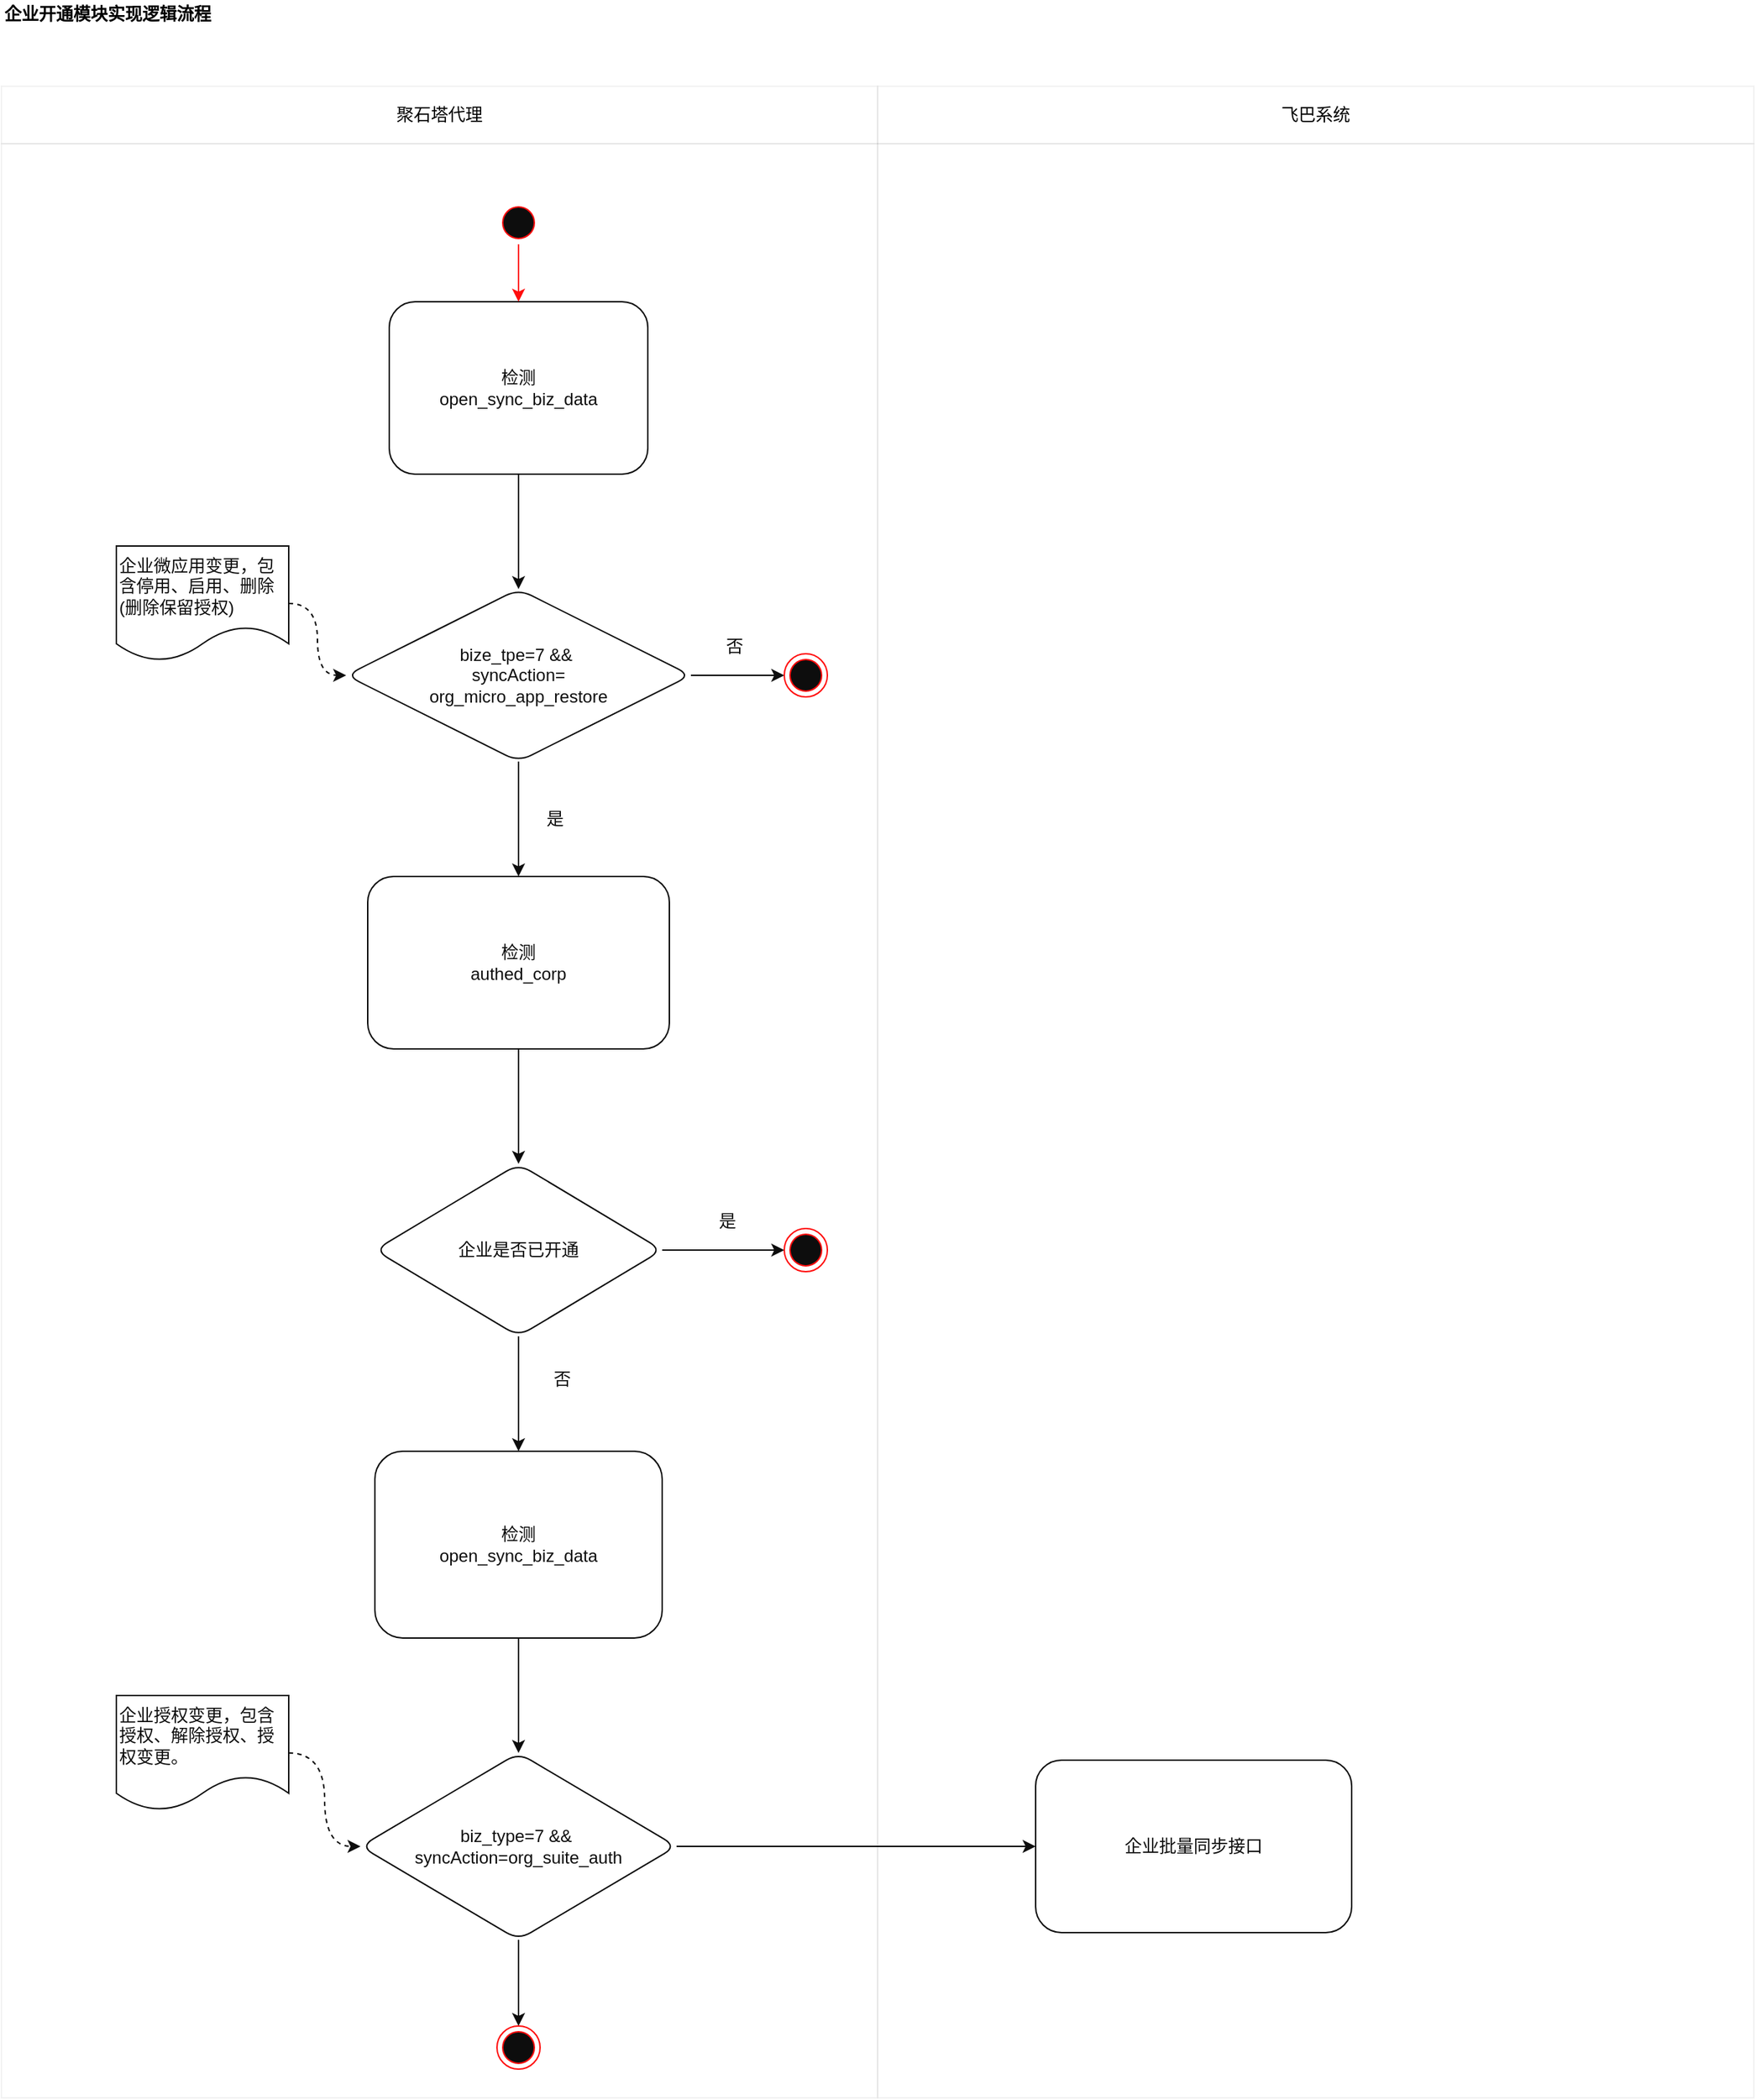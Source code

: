 <mxfile version="14.1.8" type="github">
  <diagram name="dingtalk_openapi_ent_002" id="cofH_-7600yR6mZ10CtR">
    <mxGraphModel dx="1422" dy="737" grid="1" gridSize="10" guides="1" tooltips="1" connect="1" arrows="1" fold="1" page="1" pageScale="1" pageWidth="1200" pageHeight="1920" math="0" shadow="0">
      <root>
        <mxCell id="gB4XOEN_suKJdvwulXyf-0" />
        <mxCell id="gB4XOEN_suKJdvwulXyf-1" parent="gB4XOEN_suKJdvwulXyf-0" />
        <mxCell id="gB4XOEN_suKJdvwulXyf-2" value="&lt;b&gt;企业开通模块实现逻辑流程&lt;/b&gt;" style="text;html=1;strokeColor=none;fillColor=none;align=left;verticalAlign=middle;whiteSpace=wrap;rounded=0;" parent="gB4XOEN_suKJdvwulXyf-1" vertex="1">
          <mxGeometry x="40" y="20" width="200" height="20" as="geometry" />
        </mxCell>
        <mxCell id="gB4XOEN_suKJdvwulXyf-42" value="" style="edgeStyle=orthogonalEdgeStyle;curved=1;rounded=1;sketch=0;orthogonalLoop=1;jettySize=auto;html=1;" parent="gB4XOEN_suKJdvwulXyf-1" source="gB4XOEN_suKJdvwulXyf-38" target="gB4XOEN_suKJdvwulXyf-41" edge="1">
          <mxGeometry relative="1" as="geometry" />
        </mxCell>
        <mxCell id="gB4XOEN_suKJdvwulXyf-38" value="检测&lt;br&gt;open_sync_biz_data" style="rounded=1;whiteSpace=wrap;html=1;sketch=0;" parent="gB4XOEN_suKJdvwulXyf-1" vertex="1">
          <mxGeometry x="310" y="230" width="180" height="120" as="geometry" />
        </mxCell>
        <mxCell id="gB4XOEN_suKJdvwulXyf-66" value="" style="edgeStyle=orthogonalEdgeStyle;curved=1;rounded=1;sketch=0;orthogonalLoop=1;jettySize=auto;html=1;" parent="gB4XOEN_suKJdvwulXyf-1" source="gB4XOEN_suKJdvwulXyf-41" target="gB4XOEN_suKJdvwulXyf-65" edge="1">
          <mxGeometry relative="1" as="geometry" />
        </mxCell>
        <mxCell id="rns0QHTkYcx_ujNHM9nU-5" value="" style="edgeStyle=orthogonalEdgeStyle;curved=1;rounded=1;sketch=0;orthogonalLoop=1;jettySize=auto;html=1;" parent="gB4XOEN_suKJdvwulXyf-1" source="gB4XOEN_suKJdvwulXyf-41" target="rns0QHTkYcx_ujNHM9nU-4" edge="1">
          <mxGeometry relative="1" as="geometry" />
        </mxCell>
        <mxCell id="gB4XOEN_suKJdvwulXyf-41" value="&lt;span&gt;bize_tpe=7&amp;nbsp;&lt;/span&gt;&lt;span&gt;&amp;amp;&amp;amp;&amp;nbsp;&lt;/span&gt;&lt;br&gt;&lt;span&gt;syncAction=&lt;br&gt;&lt;/span&gt;&lt;span&gt;org_micro_app_restore&lt;/span&gt;" style="rhombus;whiteSpace=wrap;html=1;rounded=1;sketch=0;align=center;" parent="gB4XOEN_suKJdvwulXyf-1" vertex="1">
          <mxGeometry x="280" y="430" width="240" height="120" as="geometry" />
        </mxCell>
        <mxCell id="gB4XOEN_suKJdvwulXyf-58" value="" style="edgeStyle=orthogonalEdgeStyle;curved=1;rounded=1;sketch=0;orthogonalLoop=1;jettySize=auto;html=1;" parent="gB4XOEN_suKJdvwulXyf-1" source="gB4XOEN_suKJdvwulXyf-51" target="gB4XOEN_suKJdvwulXyf-57" edge="1">
          <mxGeometry relative="1" as="geometry" />
        </mxCell>
        <mxCell id="gB4XOEN_suKJdvwulXyf-51" value="检测&lt;br&gt;open_sync_biz_data" style="whiteSpace=wrap;html=1;rounded=1;sketch=0;" parent="gB4XOEN_suKJdvwulXyf-1" vertex="1">
          <mxGeometry x="300" y="1030" width="200" height="130" as="geometry" />
        </mxCell>
        <mxCell id="rns0QHTkYcx_ujNHM9nU-11" value="" style="edgeStyle=orthogonalEdgeStyle;curved=1;rounded=1;sketch=0;orthogonalLoop=1;jettySize=auto;html=1;" parent="gB4XOEN_suKJdvwulXyf-1" source="gB4XOEN_suKJdvwulXyf-57" target="rns0QHTkYcx_ujNHM9nU-10" edge="1">
          <mxGeometry relative="1" as="geometry" />
        </mxCell>
        <mxCell id="rns0QHTkYcx_ujNHM9nU-13" value="" style="edgeStyle=orthogonalEdgeStyle;curved=1;rounded=1;sketch=0;orthogonalLoop=1;jettySize=auto;html=1;" parent="gB4XOEN_suKJdvwulXyf-1" source="gB4XOEN_suKJdvwulXyf-57" target="rns0QHTkYcx_ujNHM9nU-12" edge="1">
          <mxGeometry relative="1" as="geometry" />
        </mxCell>
        <mxCell id="gB4XOEN_suKJdvwulXyf-57" value="&lt;div&gt;biz_type=7 &amp;amp;&amp;amp;&amp;nbsp;&lt;/div&gt;&lt;div&gt;syncAction=org_suite_auth&lt;/div&gt;" style="rhombus;whiteSpace=wrap;html=1;rounded=1;sketch=0;" parent="gB4XOEN_suKJdvwulXyf-1" vertex="1">
          <mxGeometry x="290" y="1240" width="220" height="130" as="geometry" />
        </mxCell>
        <mxCell id="gB4XOEN_suKJdvwulXyf-61" value="" style="edgeStyle=orthogonalEdgeStyle;curved=1;rounded=1;sketch=0;orthogonalLoop=1;jettySize=auto;html=1;dashed=1;" parent="gB4XOEN_suKJdvwulXyf-1" source="gB4XOEN_suKJdvwulXyf-59" target="gB4XOEN_suKJdvwulXyf-41" edge="1">
          <mxGeometry relative="1" as="geometry" />
        </mxCell>
        <mxCell id="gB4XOEN_suKJdvwulXyf-59" value="&lt;span&gt;企业微应用变更，包含停用、&lt;/span&gt;&lt;span&gt;启用、删除(删除保留授权)&lt;/span&gt;" style="shape=document;whiteSpace=wrap;html=1;boundedLbl=1;rounded=0;sketch=0;align=left;" parent="gB4XOEN_suKJdvwulXyf-1" vertex="1">
          <mxGeometry x="120" y="400" width="120" height="80" as="geometry" />
        </mxCell>
        <mxCell id="gB4XOEN_suKJdvwulXyf-63" value="" style="edgeStyle=orthogonalEdgeStyle;curved=1;rounded=1;sketch=0;orthogonalLoop=1;jettySize=auto;html=1;dashed=1;" parent="gB4XOEN_suKJdvwulXyf-1" source="gB4XOEN_suKJdvwulXyf-62" target="gB4XOEN_suKJdvwulXyf-57" edge="1">
          <mxGeometry relative="1" as="geometry" />
        </mxCell>
        <mxCell id="gB4XOEN_suKJdvwulXyf-62" value="&lt;span&gt;企业授权变更，包含授权、解除授权、授权变更。&lt;/span&gt;" style="shape=document;whiteSpace=wrap;html=1;boundedLbl=1;rounded=0;sketch=0;align=left;" parent="gB4XOEN_suKJdvwulXyf-1" vertex="1">
          <mxGeometry x="120" y="1200" width="120" height="80" as="geometry" />
        </mxCell>
        <mxCell id="gB4XOEN_suKJdvwulXyf-68" value="" style="edgeStyle=orthogonalEdgeStyle;curved=1;rounded=1;sketch=0;orthogonalLoop=1;jettySize=auto;html=1;" parent="gB4XOEN_suKJdvwulXyf-1" source="gB4XOEN_suKJdvwulXyf-65" target="gB4XOEN_suKJdvwulXyf-67" edge="1">
          <mxGeometry relative="1" as="geometry" />
        </mxCell>
        <mxCell id="gB4XOEN_suKJdvwulXyf-65" value="&lt;span&gt;检测&lt;/span&gt;&lt;br&gt;&lt;span&gt;authed_corp&lt;/span&gt;" style="whiteSpace=wrap;html=1;rounded=1;sketch=0;" parent="gB4XOEN_suKJdvwulXyf-1" vertex="1">
          <mxGeometry x="295" y="630" width="210" height="120" as="geometry" />
        </mxCell>
        <mxCell id="gB4XOEN_suKJdvwulXyf-69" value="" style="edgeStyle=orthogonalEdgeStyle;curved=1;rounded=1;sketch=0;orthogonalLoop=1;jettySize=auto;html=1;" parent="gB4XOEN_suKJdvwulXyf-1" source="gB4XOEN_suKJdvwulXyf-67" target="gB4XOEN_suKJdvwulXyf-51" edge="1">
          <mxGeometry relative="1" as="geometry" />
        </mxCell>
        <mxCell id="rns0QHTkYcx_ujNHM9nU-8" value="" style="edgeStyle=orthogonalEdgeStyle;curved=1;rounded=1;sketch=0;orthogonalLoop=1;jettySize=auto;html=1;" parent="gB4XOEN_suKJdvwulXyf-1" source="gB4XOEN_suKJdvwulXyf-67" target="rns0QHTkYcx_ujNHM9nU-7" edge="1">
          <mxGeometry relative="1" as="geometry" />
        </mxCell>
        <mxCell id="gB4XOEN_suKJdvwulXyf-67" value="&lt;span&gt;企业是否已开通&lt;/span&gt;" style="rhombus;whiteSpace=wrap;html=1;rounded=1;sketch=0;" parent="gB4XOEN_suKJdvwulXyf-1" vertex="1">
          <mxGeometry x="300" y="830" width="200" height="120" as="geometry" />
        </mxCell>
        <mxCell id="rns0QHTkYcx_ujNHM9nU-0" value="是" style="text;html=1;align=center;verticalAlign=middle;resizable=0;points=[];autosize=1;" parent="gB4XOEN_suKJdvwulXyf-1" vertex="1">
          <mxGeometry x="410" y="580" width="30" height="20" as="geometry" />
        </mxCell>
        <mxCell id="rns0QHTkYcx_ujNHM9nU-1" value="否" style="text;html=1;align=center;verticalAlign=middle;resizable=0;points=[];autosize=1;" parent="gB4XOEN_suKJdvwulXyf-1" vertex="1">
          <mxGeometry x="415" y="970" width="30" height="20" as="geometry" />
        </mxCell>
        <mxCell id="rns0QHTkYcx_ujNHM9nU-15" value="" style="edgeStyle=orthogonalEdgeStyle;curved=1;rounded=1;sketch=0;orthogonalLoop=1;jettySize=auto;html=1;strokeColor=#FF0000;" parent="gB4XOEN_suKJdvwulXyf-1" source="rns0QHTkYcx_ujNHM9nU-2" target="gB4XOEN_suKJdvwulXyf-38" edge="1">
          <mxGeometry relative="1" as="geometry" />
        </mxCell>
        <mxCell id="rns0QHTkYcx_ujNHM9nU-2" value="" style="ellipse;html=1;shape=startState;fillColor=#000000;strokeColor=#ff0000;rounded=0;sketch=0;" parent="gB4XOEN_suKJdvwulXyf-1" vertex="1">
          <mxGeometry x="385" y="160" width="30" height="30" as="geometry" />
        </mxCell>
        <mxCell id="rns0QHTkYcx_ujNHM9nU-4" value="" style="ellipse;html=1;shape=endState;fillColor=#000000;strokeColor=#ff0000;rounded=0;sketch=0;" parent="gB4XOEN_suKJdvwulXyf-1" vertex="1">
          <mxGeometry x="585" y="475" width="30" height="30" as="geometry" />
        </mxCell>
        <mxCell id="rns0QHTkYcx_ujNHM9nU-6" value="否" style="text;html=1;align=center;verticalAlign=middle;resizable=0;points=[];autosize=1;" parent="gB4XOEN_suKJdvwulXyf-1" vertex="1">
          <mxGeometry x="535" y="460" width="30" height="20" as="geometry" />
        </mxCell>
        <mxCell id="rns0QHTkYcx_ujNHM9nU-7" value="" style="ellipse;html=1;shape=endState;fillColor=#000000;strokeColor=#ff0000;rounded=0;sketch=0;" parent="gB4XOEN_suKJdvwulXyf-1" vertex="1">
          <mxGeometry x="585" y="875" width="30" height="30" as="geometry" />
        </mxCell>
        <mxCell id="rns0QHTkYcx_ujNHM9nU-9" value="是" style="text;html=1;align=center;verticalAlign=middle;resizable=0;points=[];autosize=1;" parent="gB4XOEN_suKJdvwulXyf-1" vertex="1">
          <mxGeometry x="530" y="860" width="30" height="20" as="geometry" />
        </mxCell>
        <mxCell id="rns0QHTkYcx_ujNHM9nU-10" value="企业批量同步接口" style="whiteSpace=wrap;html=1;rounded=1;sketch=0;" parent="gB4XOEN_suKJdvwulXyf-1" vertex="1">
          <mxGeometry x="760" y="1245" width="220" height="120" as="geometry" />
        </mxCell>
        <mxCell id="rns0QHTkYcx_ujNHM9nU-12" value="" style="ellipse;html=1;shape=endState;fillColor=#000000;strokeColor=#ff0000;rounded=0;sketch=0;" parent="gB4XOEN_suKJdvwulXyf-1" vertex="1">
          <mxGeometry x="385" y="1430" width="30" height="30" as="geometry" />
        </mxCell>
        <mxCell id="rns0QHTkYcx_ujNHM9nU-16" value="" style="rounded=0;whiteSpace=wrap;html=1;sketch=0;opacity=5;" parent="gB4XOEN_suKJdvwulXyf-1" vertex="1">
          <mxGeometry x="40" y="120" width="610" height="1360" as="geometry" />
        </mxCell>
        <mxCell id="rns0QHTkYcx_ujNHM9nU-17" value="" style="rounded=0;whiteSpace=wrap;html=1;sketch=0;opacity=5;" parent="gB4XOEN_suKJdvwulXyf-1" vertex="1">
          <mxGeometry x="650" y="120" width="610" height="1360" as="geometry" />
        </mxCell>
        <mxCell id="rns0QHTkYcx_ujNHM9nU-18" value="聚石塔代理" style="rounded=0;whiteSpace=wrap;html=1;sketch=0;opacity=5;" parent="gB4XOEN_suKJdvwulXyf-1" vertex="1">
          <mxGeometry x="40" y="80" width="610" height="40" as="geometry" />
        </mxCell>
        <mxCell id="rns0QHTkYcx_ujNHM9nU-19" value="飞巴系统" style="rounded=0;whiteSpace=wrap;html=1;sketch=0;opacity=5;" parent="gB4XOEN_suKJdvwulXyf-1" vertex="1">
          <mxGeometry x="650" y="80" width="610" height="40" as="geometry" />
        </mxCell>
      </root>
    </mxGraphModel>
  </diagram>
</mxfile>
